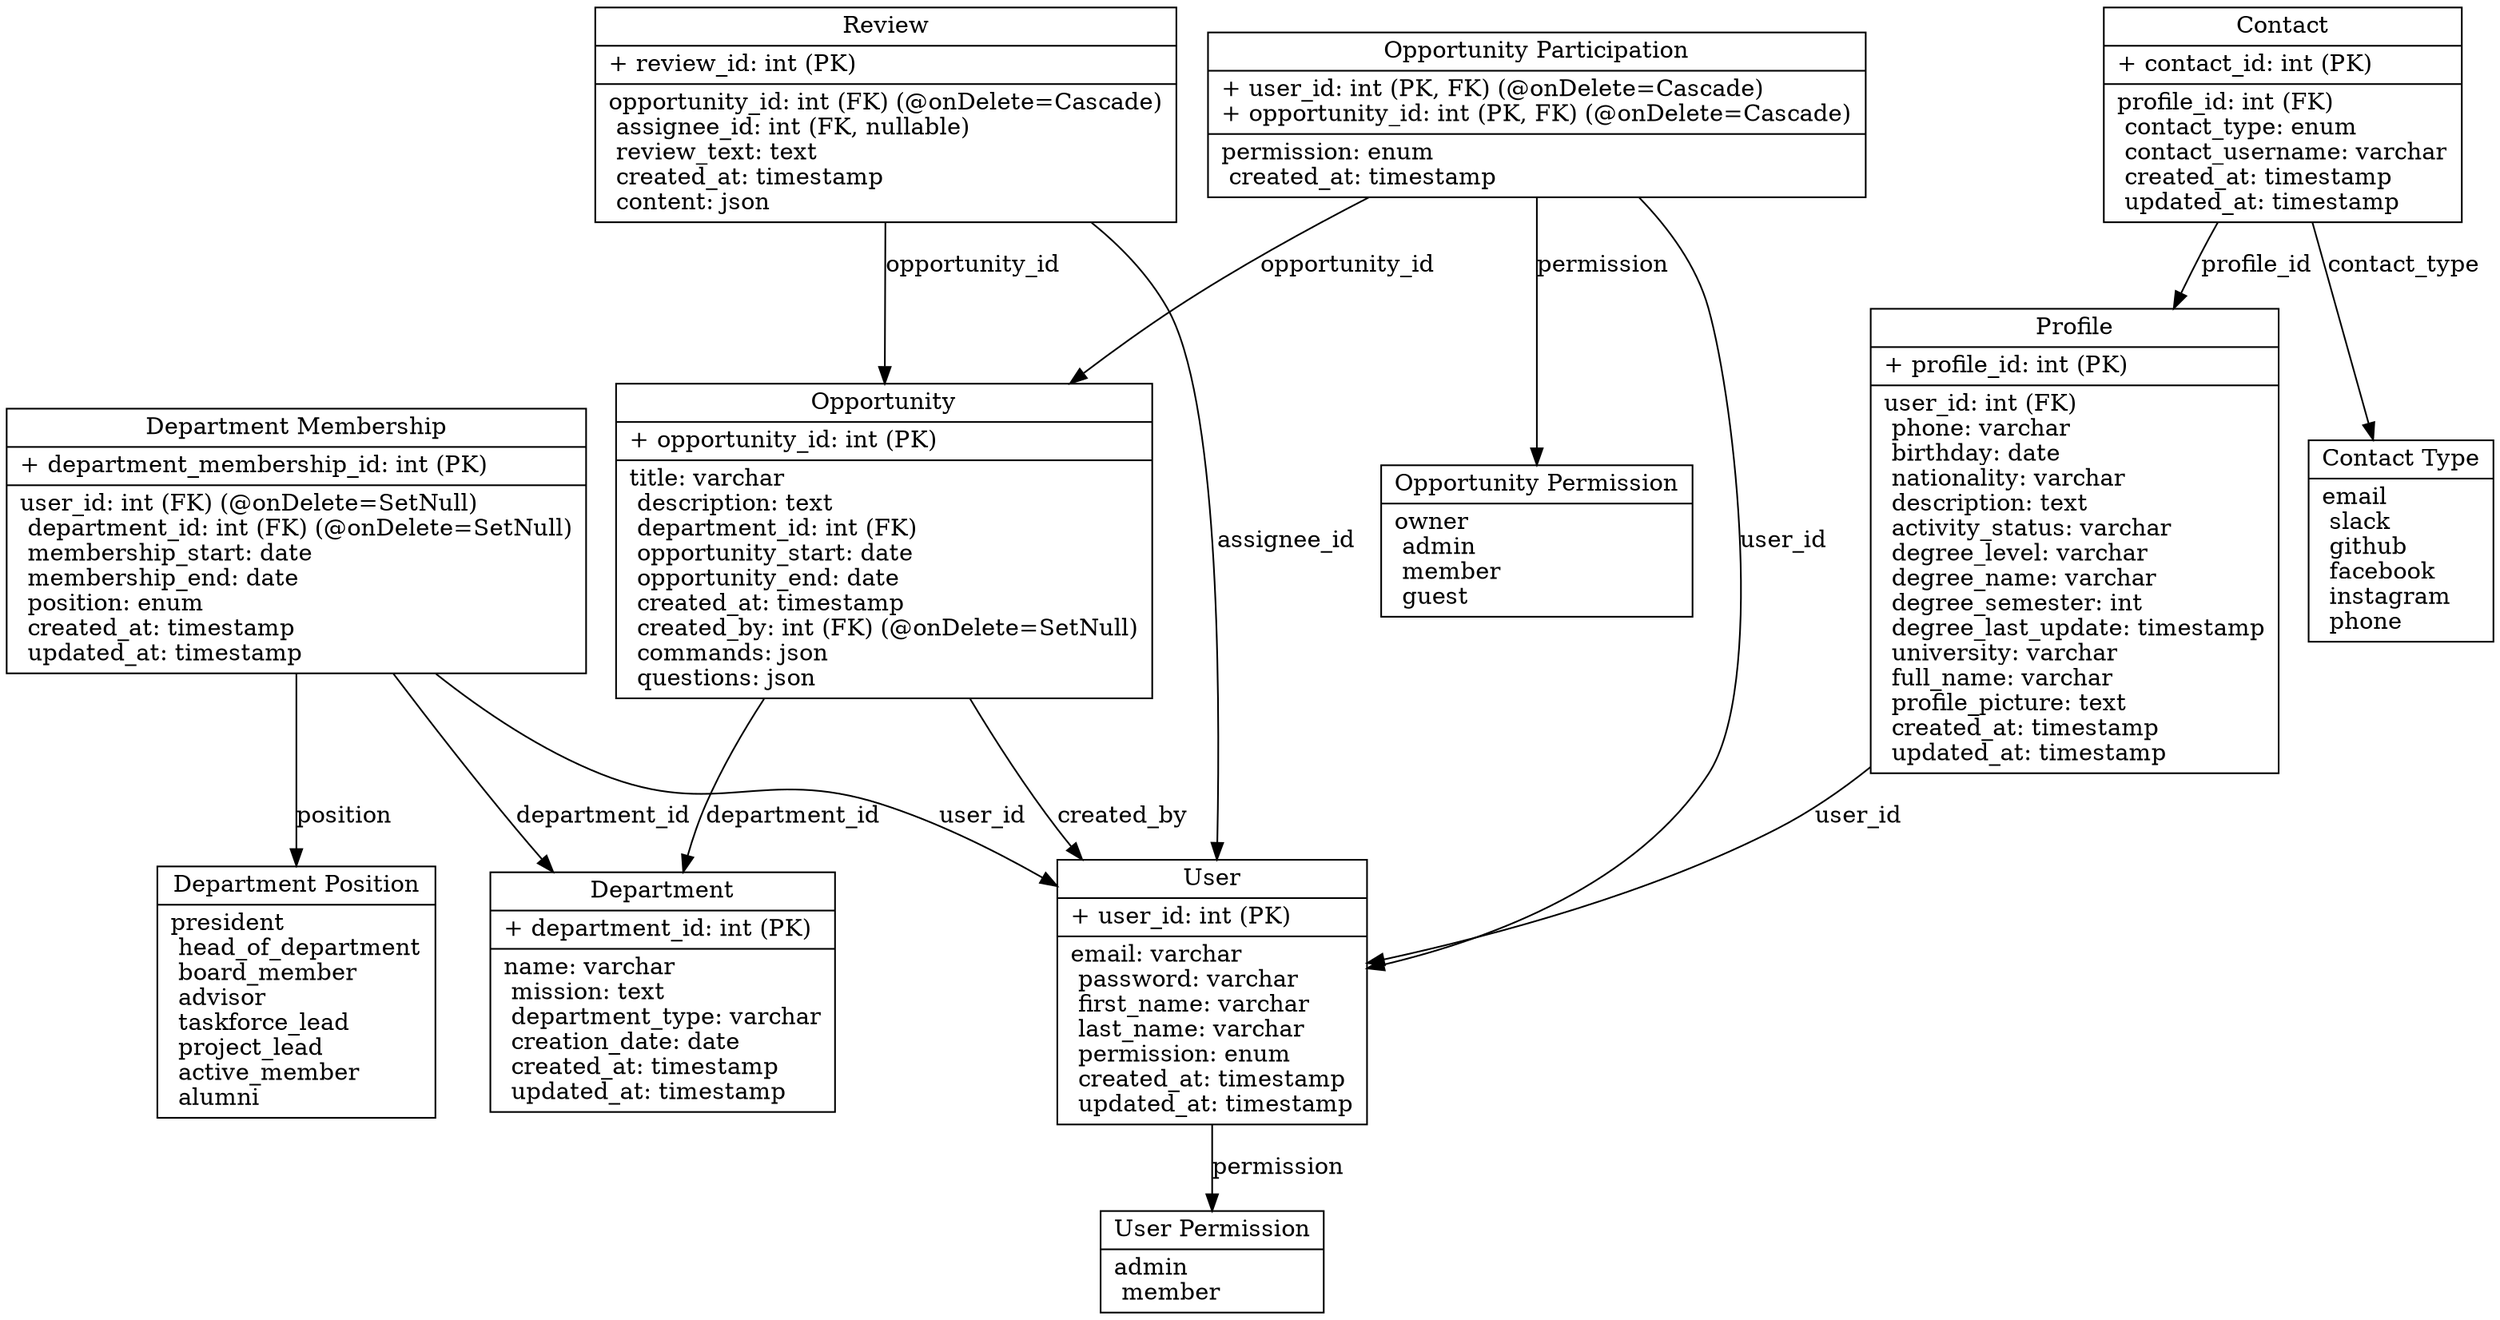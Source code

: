 digraph G {
    node [shape=record];

    department [label="{Department|+ department_id: int (PK)\l| name: varchar\l mission: text\l department_type: varchar\l creation_date: date\l created_at: timestamp\l updated_at: timestamp\l}"];
    department_membership [label="{Department Membership|+ department_membership_id: int (PK)\l| user_id: int (FK) (@onDelete=SetNull)\l department_id: int (FK) (@onDelete=SetNull)\l membership_start: date\l membership_end: date\l position: enum\l created_at: timestamp\l updated_at: timestamp\l}"];
    user [label="{User|+ user_id: int (PK)\l| email: varchar\l password: varchar\l first_name: varchar\l last_name: varchar\l permission: enum\l created_at: timestamp\l updated_at: timestamp\l}"];
    profile [label="{Profile|+ profile_id: int (PK)\l| user_id: int (FK)\l phone: varchar\l birthday: date\l nationality: varchar\l description: text\l activity_status: varchar\l degree_level: varchar\l degree_name: varchar\l degree_semester: int\l degree_last_update: timestamp\l university: varchar\l full_name: varchar\l profile_picture: text\l created_at: timestamp\l updated_at: timestamp\l}"];
    contact [label="{Contact|+ contact_id: int (PK)\l| profile_id: int (FK)\l contact_type: enum\l contact_username: varchar\l created_at: timestamp\l updated_at: timestamp\l}"];

    opportunity [label="{Opportunity|+ opportunity_id: int (PK)\l| title: varchar\l description: text\l department_id: int (FK)\l opportunity_start: date\l opportunity_end: date\l created_at: timestamp\l created_by: int (FK) (@onDelete=SetNull)\l commands: json\l questions: json\l}"];
    opportunity_participation [label="{Opportunity Participation|+ user_id: int (PK, FK) (@onDelete=Cascade)\l+ opportunity_id: int (PK, FK) (@onDelete=Cascade)\l| permission: enum\l created_at: timestamp\l}"];

    review [label="{Review|+ review_id: int (PK)\l| opportunity_id: int (FK) (@onDelete=Cascade)\l assignee_id: int (FK, nullable)\l review_text: text\l created_at: timestamp\l content: json\l}"];

    user_permission_enum [label="{User Permission| admin\l member\l}"];
    opportunity_permission_enum [label="{Opportunity Permission| owner\l admin\l member\l guest\l}"];
    department_position_enum [label="{Department Position| president\l head_of_department\l board_member\l advisor\l taskforce_lead\l project_lead\l active_member\l alumni\l}"];
    contact_type_enum [label="{Contact Type| email\l slack\l github\l facebook\l instagram\l phone\l}"];

    user -> user_permission_enum [label="permission"];
    profile -> user [label="user_id"];
    contact -> profile [label="profile_id"];
    contact -> contact_type_enum [label="contact_type"];
    opportunity -> user [label="created_by"];
    opportunity -> department [label="department_id"];
    opportunity_participation -> opportunity [label="opportunity_id"];
    opportunity_participation -> user [label="user_id"];
    opportunity_participation -> opportunity_permission_enum [label="permission"];
    review -> opportunity [label="opportunity_id"];
    review -> user [label="assignee_id"];
    department_membership -> department [label="department_id"];
    department_membership -> user [label="user_id"];
    department_membership -> department_position_enum [label="position"];
}